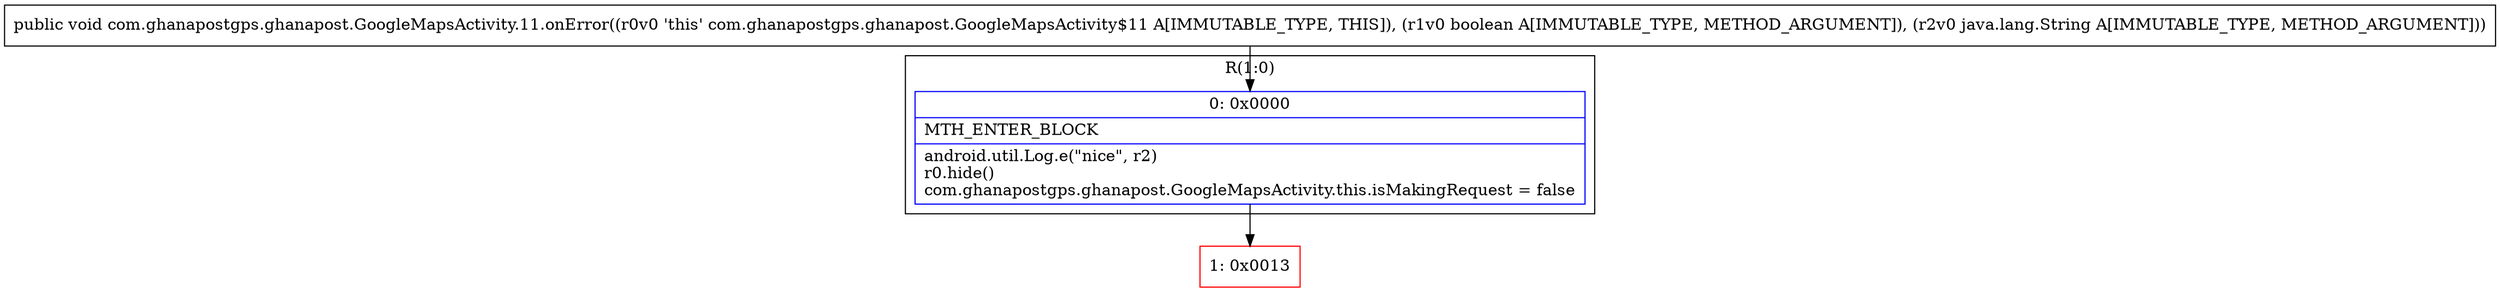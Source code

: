 digraph "CFG forcom.ghanapostgps.ghanapost.GoogleMapsActivity.11.onError(ZLjava\/lang\/String;)V" {
subgraph cluster_Region_1683317842 {
label = "R(1:0)";
node [shape=record,color=blue];
Node_0 [shape=record,label="{0\:\ 0x0000|MTH_ENTER_BLOCK\l|android.util.Log.e(\"nice\", r2)\lr0.hide()\lcom.ghanapostgps.ghanapost.GoogleMapsActivity.this.isMakingRequest = false\l}"];
}
Node_1 [shape=record,color=red,label="{1\:\ 0x0013}"];
MethodNode[shape=record,label="{public void com.ghanapostgps.ghanapost.GoogleMapsActivity.11.onError((r0v0 'this' com.ghanapostgps.ghanapost.GoogleMapsActivity$11 A[IMMUTABLE_TYPE, THIS]), (r1v0 boolean A[IMMUTABLE_TYPE, METHOD_ARGUMENT]), (r2v0 java.lang.String A[IMMUTABLE_TYPE, METHOD_ARGUMENT])) }"];
MethodNode -> Node_0;
Node_0 -> Node_1;
}

